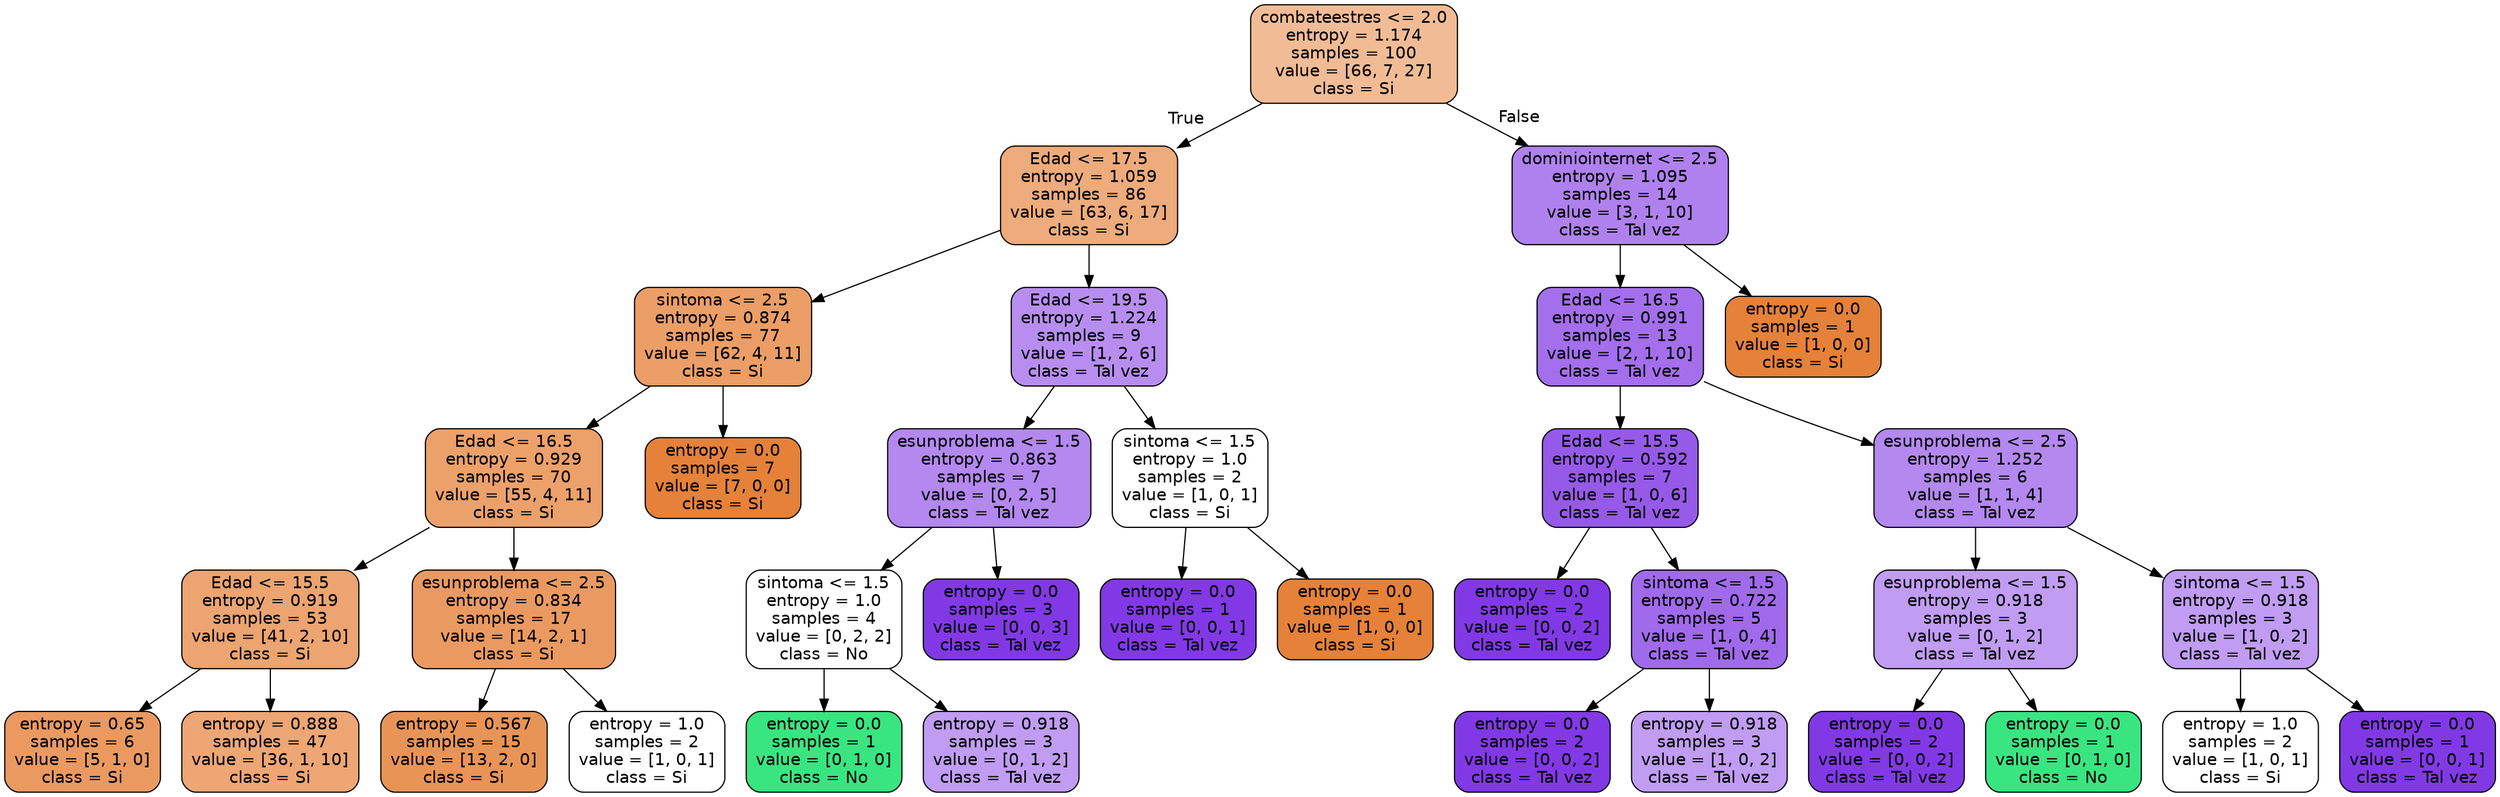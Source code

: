 digraph Tree {
node [shape=box, style="filled, rounded", color="black", fontname=helvetica] ;
edge [fontname=helvetica] ;
0 [label="combateestres <= 2.0\nentropy = 1.174\nsamples = 100\nvalue = [66, 7, 27]\nclass = Si", fillcolor="#f1bc95"] ;
1 [label="Edad <= 17.5\nentropy = 1.059\nsamples = 86\nvalue = [63, 6, 17]\nclass = Si", fillcolor="#eeab7b"] ;
0 -> 1 [labeldistance=2.5, labelangle=45, headlabel="True"] ;
2 [label="sintoma <= 2.5\nentropy = 0.874\nsamples = 77\nvalue = [62, 4, 11]\nclass = Si", fillcolor="#eb9e66"] ;
1 -> 2 ;
3 [label="Edad <= 16.5\nentropy = 0.929\nsamples = 70\nvalue = [55, 4, 11]\nclass = Si", fillcolor="#eca16b"] ;
2 -> 3 ;
4 [label="Edad <= 15.5\nentropy = 0.919\nsamples = 53\nvalue = [41, 2, 10]\nclass = Si", fillcolor="#eca470"] ;
3 -> 4 ;
5 [label="entropy = 0.65\nsamples = 6\nvalue = [5, 1, 0]\nclass = Si", fillcolor="#ea9a61"] ;
4 -> 5 ;
6 [label="entropy = 0.888\nsamples = 47\nvalue = [36, 1, 10]\nclass = Si", fillcolor="#eda674"] ;
4 -> 6 ;
7 [label="esunproblema <= 2.5\nentropy = 0.834\nsamples = 17\nvalue = [14, 2, 1]\nclass = Si", fillcolor="#ea9a61"] ;
3 -> 7 ;
8 [label="entropy = 0.567\nsamples = 15\nvalue = [13, 2, 0]\nclass = Si", fillcolor="#e99457"] ;
7 -> 8 ;
9 [label="entropy = 1.0\nsamples = 2\nvalue = [1, 0, 1]\nclass = Si", fillcolor="#ffffff"] ;
7 -> 9 ;
10 [label="entropy = 0.0\nsamples = 7\nvalue = [7, 0, 0]\nclass = Si", fillcolor="#e58139"] ;
2 -> 10 ;
11 [label="Edad <= 19.5\nentropy = 1.224\nsamples = 9\nvalue = [1, 2, 6]\nclass = Tal vez", fillcolor="#b78ef0"] ;
1 -> 11 ;
12 [label="esunproblema <= 1.5\nentropy = 0.863\nsamples = 7\nvalue = [0, 2, 5]\nclass = Tal vez", fillcolor="#b388ef"] ;
11 -> 12 ;
13 [label="sintoma <= 1.5\nentropy = 1.0\nsamples = 4\nvalue = [0, 2, 2]\nclass = No", fillcolor="#ffffff"] ;
12 -> 13 ;
14 [label="entropy = 0.0\nsamples = 1\nvalue = [0, 1, 0]\nclass = No", fillcolor="#39e581"] ;
13 -> 14 ;
15 [label="entropy = 0.918\nsamples = 3\nvalue = [0, 1, 2]\nclass = Tal vez", fillcolor="#c09cf2"] ;
13 -> 15 ;
16 [label="entropy = 0.0\nsamples = 3\nvalue = [0, 0, 3]\nclass = Tal vez", fillcolor="#8139e5"] ;
12 -> 16 ;
17 [label="sintoma <= 1.5\nentropy = 1.0\nsamples = 2\nvalue = [1, 0, 1]\nclass = Si", fillcolor="#ffffff"] ;
11 -> 17 ;
18 [label="entropy = 0.0\nsamples = 1\nvalue = [0, 0, 1]\nclass = Tal vez", fillcolor="#8139e5"] ;
17 -> 18 ;
19 [label="entropy = 0.0\nsamples = 1\nvalue = [1, 0, 0]\nclass = Si", fillcolor="#e58139"] ;
17 -> 19 ;
20 [label="dominiointernet <= 2.5\nentropy = 1.095\nsamples = 14\nvalue = [3, 1, 10]\nclass = Tal vez", fillcolor="#af81ee"] ;
0 -> 20 [labeldistance=2.5, labelangle=-45, headlabel="False"] ;
21 [label="Edad <= 16.5\nentropy = 0.991\nsamples = 13\nvalue = [2, 1, 10]\nclass = Tal vez", fillcolor="#a36fec"] ;
20 -> 21 ;
22 [label="Edad <= 15.5\nentropy = 0.592\nsamples = 7\nvalue = [1, 0, 6]\nclass = Tal vez", fillcolor="#965ae9"] ;
21 -> 22 ;
23 [label="entropy = 0.0\nsamples = 2\nvalue = [0, 0, 2]\nclass = Tal vez", fillcolor="#8139e5"] ;
22 -> 23 ;
24 [label="sintoma <= 1.5\nentropy = 0.722\nsamples = 5\nvalue = [1, 0, 4]\nclass = Tal vez", fillcolor="#a06aec"] ;
22 -> 24 ;
25 [label="entropy = 0.0\nsamples = 2\nvalue = [0, 0, 2]\nclass = Tal vez", fillcolor="#8139e5"] ;
24 -> 25 ;
26 [label="entropy = 0.918\nsamples = 3\nvalue = [1, 0, 2]\nclass = Tal vez", fillcolor="#c09cf2"] ;
24 -> 26 ;
27 [label="esunproblema <= 2.5\nentropy = 1.252\nsamples = 6\nvalue = [1, 1, 4]\nclass = Tal vez", fillcolor="#b388ef"] ;
21 -> 27 ;
28 [label="esunproblema <= 1.5\nentropy = 0.918\nsamples = 3\nvalue = [0, 1, 2]\nclass = Tal vez", fillcolor="#c09cf2"] ;
27 -> 28 ;
29 [label="entropy = 0.0\nsamples = 2\nvalue = [0, 0, 2]\nclass = Tal vez", fillcolor="#8139e5"] ;
28 -> 29 ;
30 [label="entropy = 0.0\nsamples = 1\nvalue = [0, 1, 0]\nclass = No", fillcolor="#39e581"] ;
28 -> 30 ;
31 [label="sintoma <= 1.5\nentropy = 0.918\nsamples = 3\nvalue = [1, 0, 2]\nclass = Tal vez", fillcolor="#c09cf2"] ;
27 -> 31 ;
32 [label="entropy = 1.0\nsamples = 2\nvalue = [1, 0, 1]\nclass = Si", fillcolor="#ffffff"] ;
31 -> 32 ;
33 [label="entropy = 0.0\nsamples = 1\nvalue = [0, 0, 1]\nclass = Tal vez", fillcolor="#8139e5"] ;
31 -> 33 ;
34 [label="entropy = 0.0\nsamples = 1\nvalue = [1, 0, 0]\nclass = Si", fillcolor="#e58139"] ;
20 -> 34 ;
}